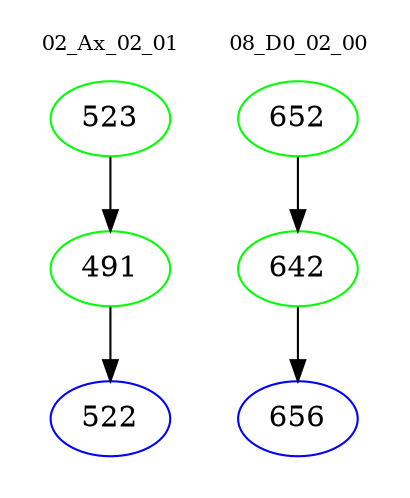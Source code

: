 digraph{
subgraph cluster_0 {
color = white
label = "02_Ax_02_01";
fontsize=10;
T0_523 [label="523", color="green"]
T0_523 -> T0_491 [color="black"]
T0_491 [label="491", color="green"]
T0_491 -> T0_522 [color="black"]
T0_522 [label="522", color="blue"]
}
subgraph cluster_1 {
color = white
label = "08_D0_02_00";
fontsize=10;
T1_652 [label="652", color="green"]
T1_652 -> T1_642 [color="black"]
T1_642 [label="642", color="green"]
T1_642 -> T1_656 [color="black"]
T1_656 [label="656", color="blue"]
}
}
